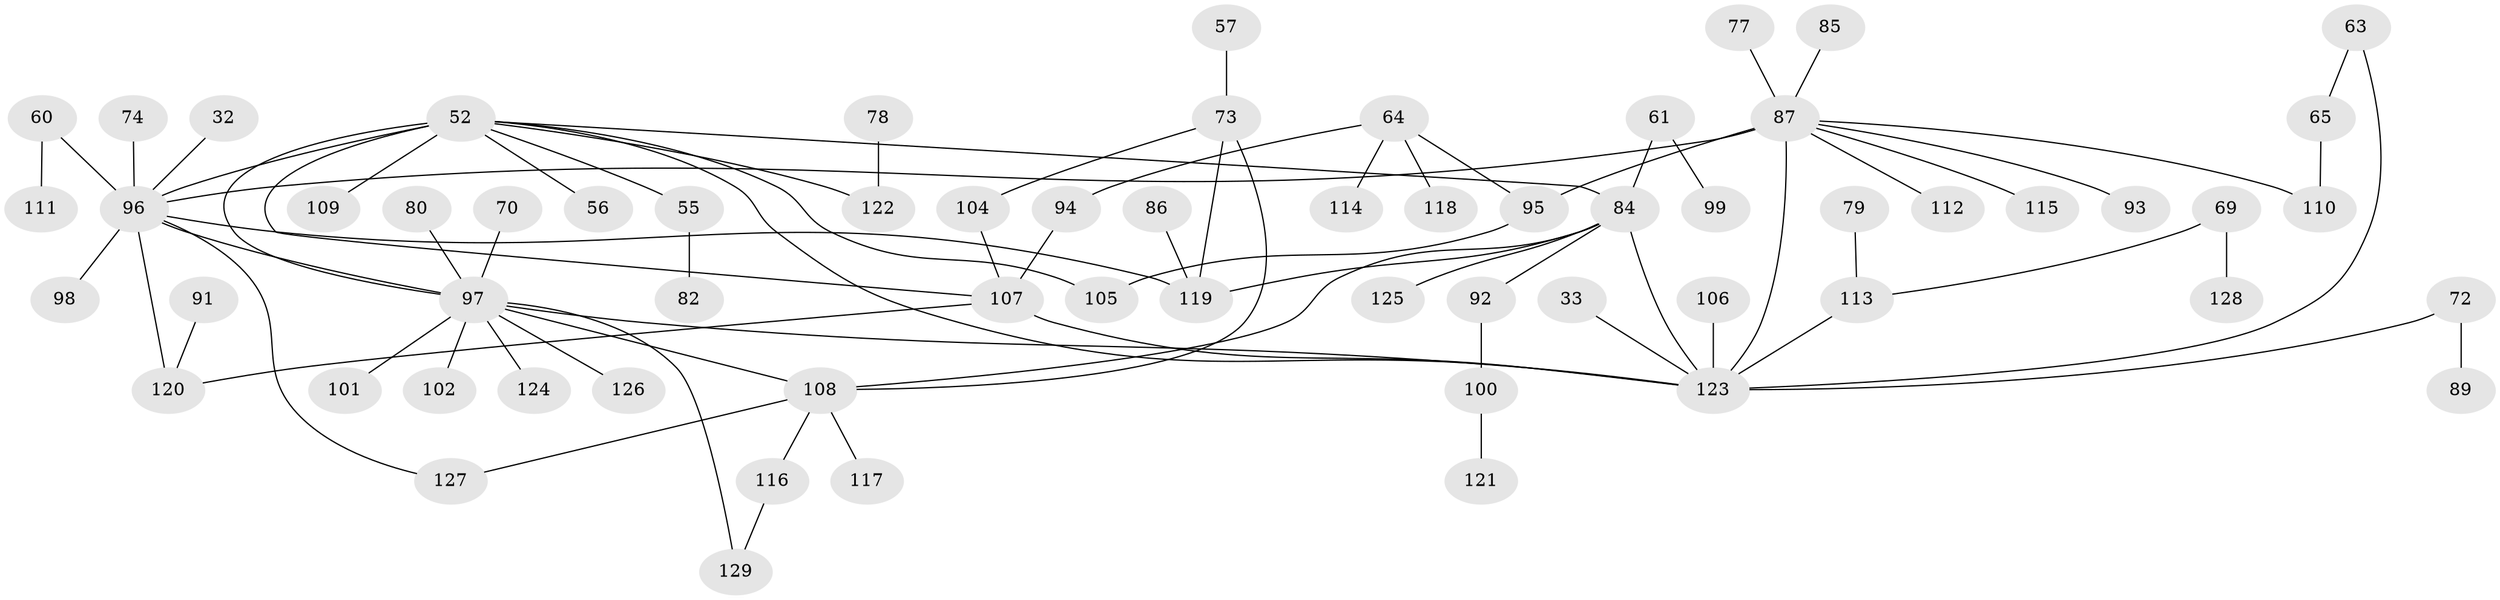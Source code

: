 // original degree distribution, {4: 0.18604651162790697, 6: 0.015503875968992248, 7: 0.007751937984496124, 8: 0.007751937984496124, 5: 0.03875968992248062, 1: 0.3023255813953488, 3: 0.16279069767441862, 2: 0.27906976744186046}
// Generated by graph-tools (version 1.1) at 2025/45/03/04/25 21:45:29]
// undirected, 64 vertices, 78 edges
graph export_dot {
graph [start="1"]
  node [color=gray90,style=filled];
  32;
  33;
  52 [super="+10"];
  55;
  56;
  57;
  60;
  61;
  63;
  64;
  65;
  69;
  70;
  72 [super="+38"];
  73 [super="+36"];
  74;
  77;
  78;
  79;
  80;
  82;
  84 [super="+45+43"];
  85;
  86;
  87 [super="+47+71+49"];
  89;
  91;
  92;
  93;
  94;
  95 [super="+59"];
  96 [super="+11+41+62+46"];
  97 [super="+67+48+54+75+81+44+76"];
  98;
  99;
  100;
  101;
  102;
  104 [super="+90"];
  105 [super="+39"];
  106;
  107 [super="+88"];
  108 [super="+68+19+28+103"];
  109;
  110;
  111;
  112;
  113 [super="+1"];
  114;
  115;
  116;
  117;
  118;
  119 [super="+27"];
  120 [super="+83"];
  121;
  122 [super="+18+37"];
  123 [super="+66+20+25"];
  124;
  125;
  126;
  127 [super="+53"];
  128;
  129;
  32 -- 96;
  33 -- 123;
  52 -- 84 [weight=3];
  52 -- 109;
  52 -- 55;
  52 -- 56;
  52 -- 123;
  52 -- 96 [weight=4];
  52 -- 122 [weight=2];
  52 -- 107;
  52 -- 97 [weight=3];
  52 -- 105;
  55 -- 82;
  57 -- 73;
  60 -- 111;
  60 -- 96;
  61 -- 99;
  61 -- 84;
  63 -- 65;
  63 -- 123;
  64 -- 114;
  64 -- 118;
  64 -- 94;
  64 -- 95;
  65 -- 110;
  69 -- 128;
  69 -- 113;
  70 -- 97;
  72 -- 89;
  72 -- 123;
  73 -- 119 [weight=2];
  73 -- 108;
  73 -- 104;
  74 -- 96;
  77 -- 87;
  78 -- 122;
  79 -- 113;
  80 -- 97;
  84 -- 119;
  84 -- 125;
  84 -- 123;
  84 -- 108;
  84 -- 92;
  85 -- 87;
  86 -- 119;
  87 -- 95 [weight=2];
  87 -- 112;
  87 -- 110;
  87 -- 123 [weight=4];
  87 -- 115;
  87 -- 96;
  87 -- 93;
  91 -- 120;
  92 -- 100;
  94 -- 107;
  95 -- 105;
  96 -- 120 [weight=2];
  96 -- 98;
  96 -- 119;
  96 -- 97;
  96 -- 127;
  97 -- 101;
  97 -- 123 [weight=2];
  97 -- 129;
  97 -- 124;
  97 -- 102;
  97 -- 108;
  97 -- 126;
  100 -- 121;
  104 -- 107;
  106 -- 123;
  107 -- 123 [weight=3];
  107 -- 120;
  108 -- 127;
  108 -- 117;
  108 -- 116;
  113 -- 123 [weight=2];
  116 -- 129;
}
